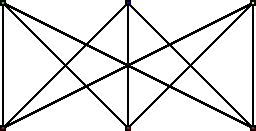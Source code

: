 /******************************************************************************
 *                                 LICENSE                                    *
 ******************************************************************************
 *  This file is part of Mathematics-and-Physics.                             *
 *                                                                            *
 *  Mathematics-and-Physics is free software: you can redistribute it and/or  *
 *  modify it under the terms of the GNU General Public License as published  *
 *  by the Free Software Foundation, either version 3 of the License, or      *
 *  (at your option) any later version.                                       *
 *                                                                            *
 *  Mathematics-and-Physics is distributed in the hope that it will be useful *
 *  but WITHOUT ANY WARRANTY; without even the implied warranty of            *
 *  MERCHANTABILITY or FITNESS FOR A PARTICULAR PURPOSE.  See the             *
 *  GNU General Public License for more details.                              *
 *                                                                            *
 *  You should have received a copy of the GNU General Public License         *
 *  along with Mathematics-and-Physics.  If not, see                          *
 *  <https://www.gnu.org/licenses/>.                                          *
 ******************************************************************************/

/*  Size of the figure.                                                       */
size(128);

/*  Coordinates for the vertices of the graph.                                */
pair[] A = {(-0.5, 0.0), (0.5, 0.0), (1.5, 0.0)};
pair[] B = {(-0.5, 1.0), (0.5, 1.0), (1.5, 1.0)};

/*  Radius of the dots.                                                       */
real radius = 0.02;

/*  And draw the edges.                                                       */
draw(A[0] -- B[0]);
draw(A[0] -- B[1]);
draw(A[0] -- B[2]);
draw(A[1] -- B[0]);
draw(A[1] -- B[1]);
draw(A[1] -- B[2]);
draw(A[2] -- B[0]);
draw(A[2] -- B[1]);
draw(A[2] -- B[2]);

/*  Dots for the vertices of the graph.                                       */
filldraw(circle(A[0], radius), red);
filldraw(circle(A[1], radius), red);
filldraw(circle(A[2], radius), red);
filldraw(circle(B[0], radius), green);
filldraw(circle(B[1], radius), blue);
filldraw(circle(B[2], radius), yellow);
